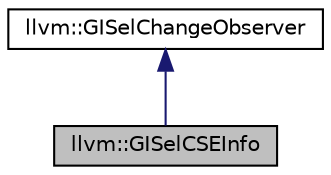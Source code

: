 digraph "llvm::GISelCSEInfo"
{
 // LATEX_PDF_SIZE
  bgcolor="transparent";
  edge [fontname="Helvetica",fontsize="10",labelfontname="Helvetica",labelfontsize="10"];
  node [fontname="Helvetica",fontsize="10",shape=record];
  Node1 [label="llvm::GISelCSEInfo",height=0.2,width=0.4,color="black", fillcolor="grey75", style="filled", fontcolor="black",tooltip="The CSE Analysis object."];
  Node2 -> Node1 [dir="back",color="midnightblue",fontsize="10",style="solid",fontname="Helvetica"];
  Node2 [label="llvm::GISelChangeObserver",height=0.2,width=0.4,color="black",URL="$classllvm_1_1GISelChangeObserver.html",tooltip="Abstract class that contains various methods for clients to notify about changes."];
}
